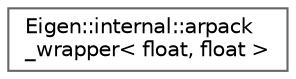 digraph "类继承关系图"
{
 // LATEX_PDF_SIZE
  bgcolor="transparent";
  edge [fontname=Helvetica,fontsize=10,labelfontname=Helvetica,labelfontsize=10];
  node [fontname=Helvetica,fontsize=10,shape=box,height=0.2,width=0.4];
  rankdir="LR";
  Node0 [id="Node000000",label="Eigen::internal::arpack\l_wrapper\< float, float \>",height=0.2,width=0.4,color="grey40", fillcolor="white", style="filled",URL="$struct_eigen_1_1internal_1_1arpack__wrapper_3_01float_00_01float_01_4.html",tooltip=" "];
}
